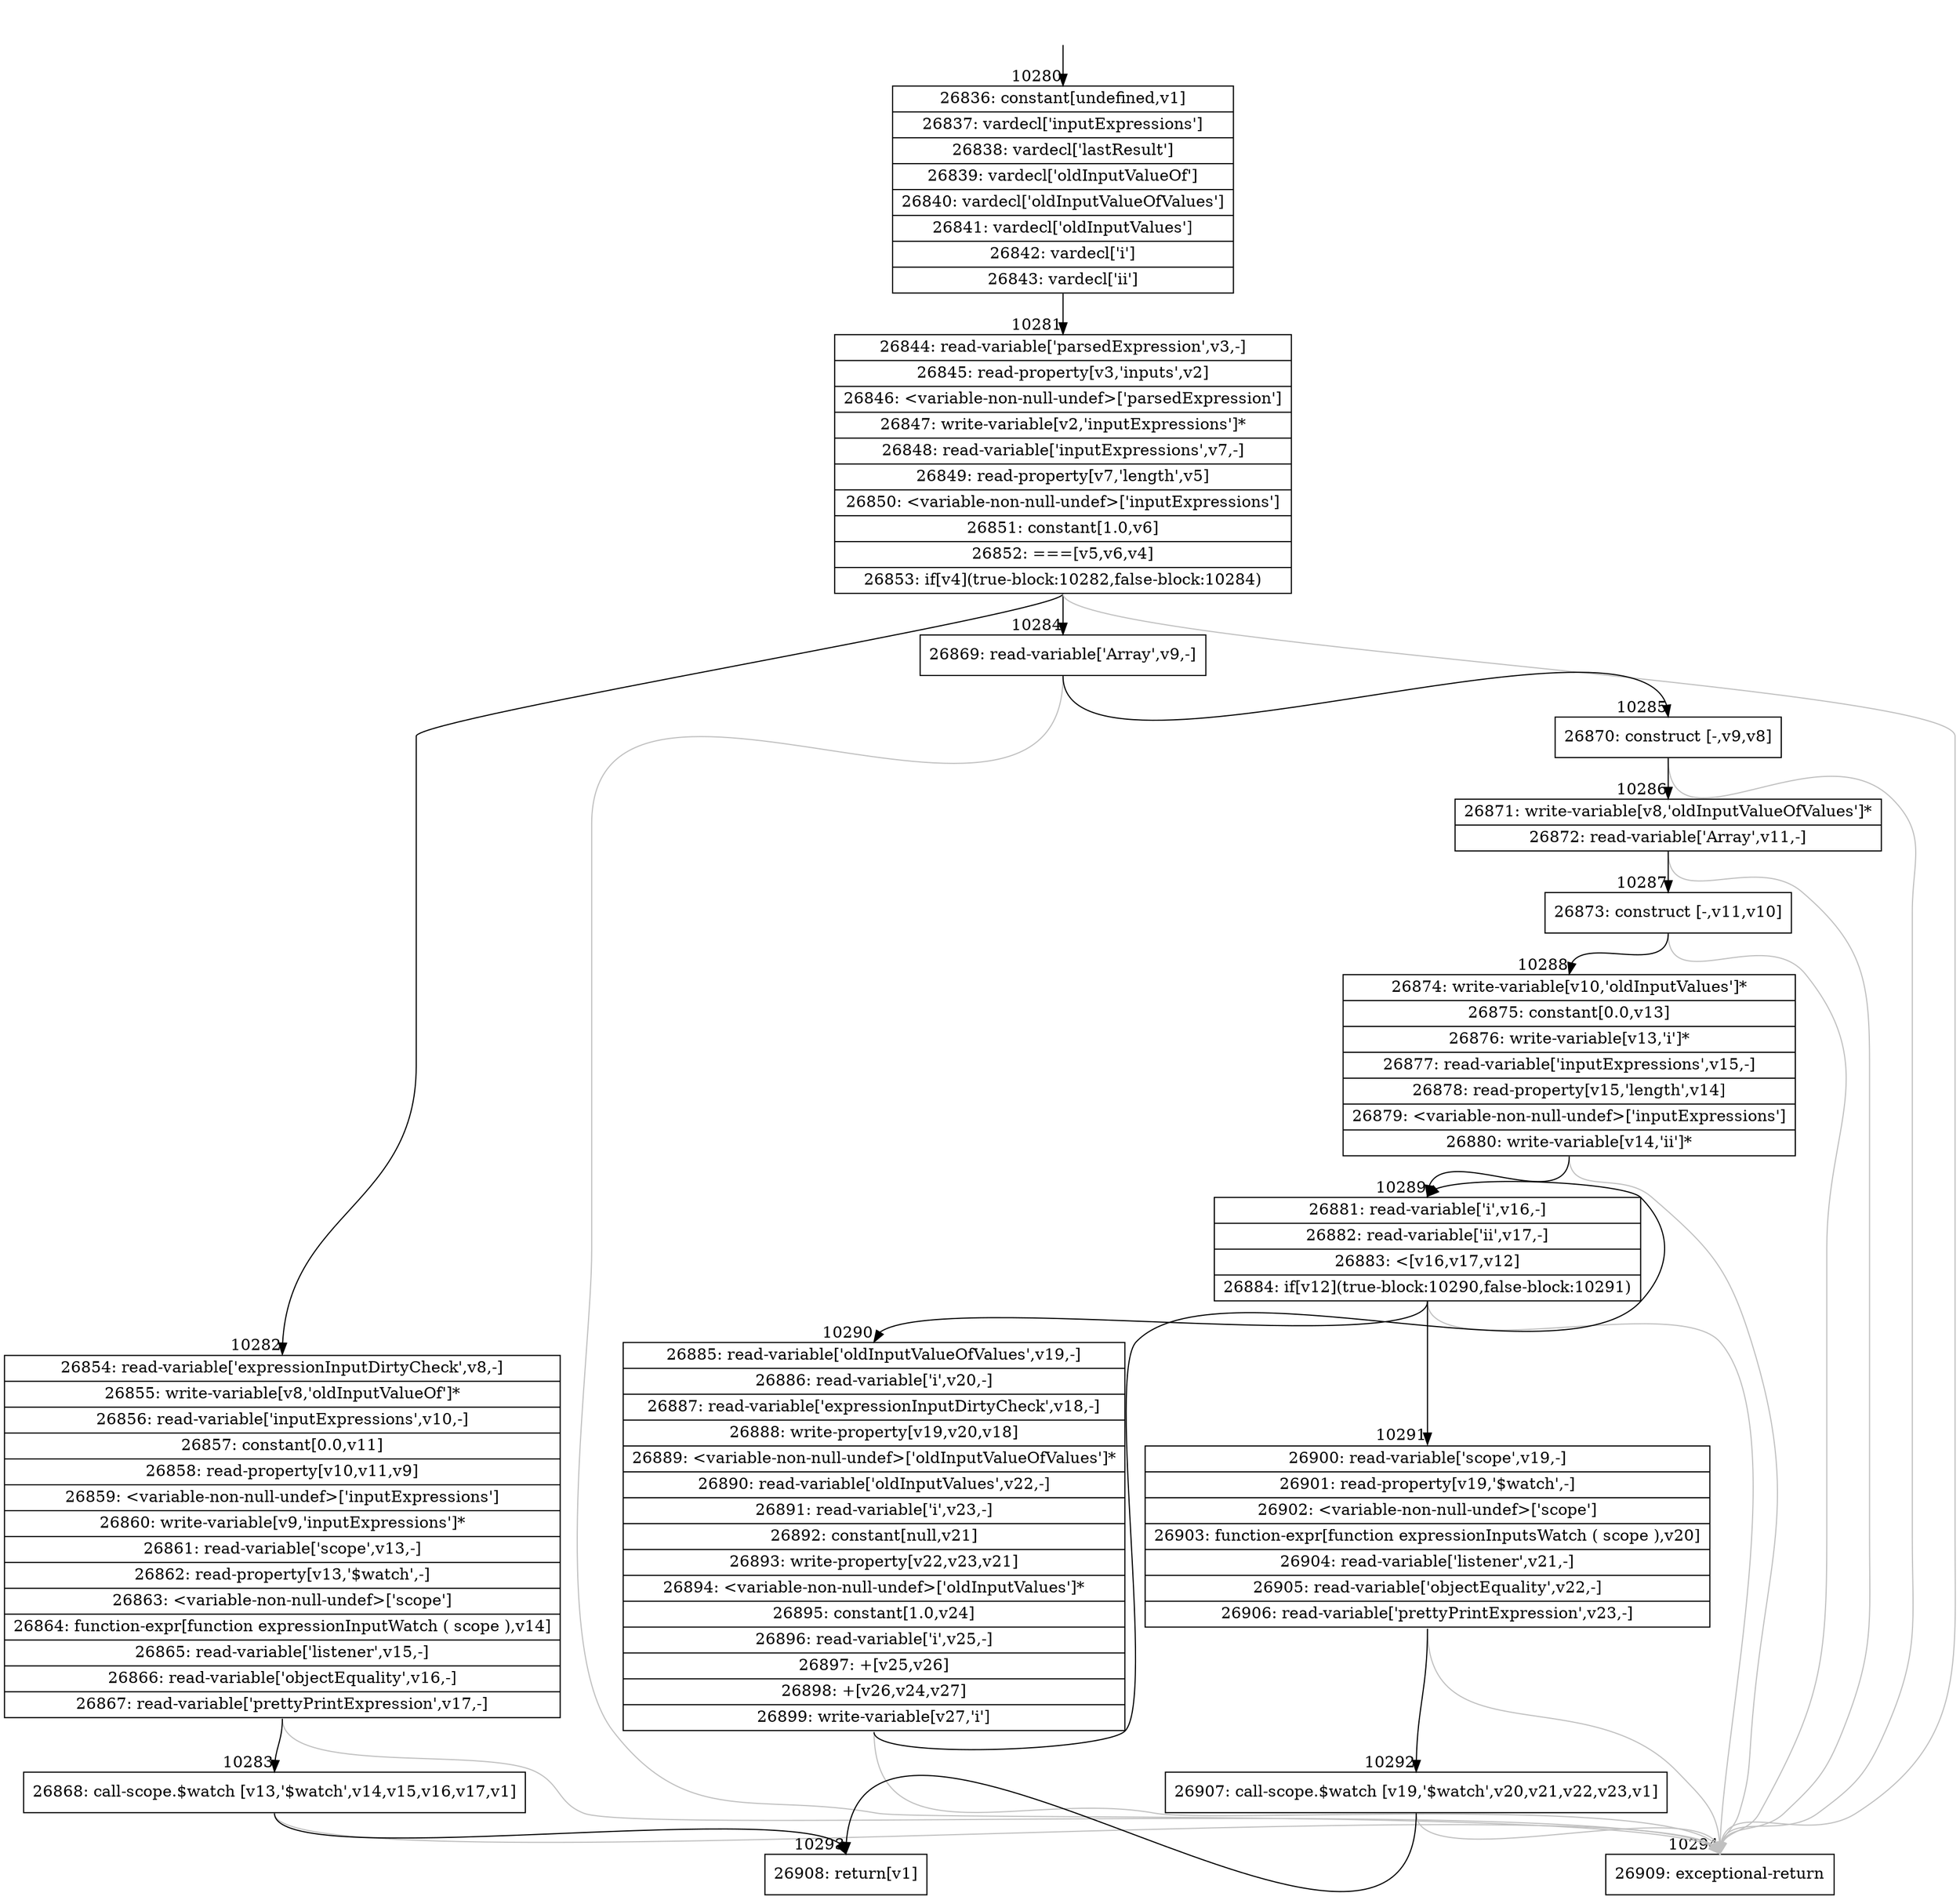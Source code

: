 digraph {
rankdir="TD"
BB_entry772[shape=none,label=""];
BB_entry772 -> BB10280 [tailport=s, headport=n, headlabel="    10280"]
BB10280 [shape=record label="{26836: constant[undefined,v1]|26837: vardecl['inputExpressions']|26838: vardecl['lastResult']|26839: vardecl['oldInputValueOf']|26840: vardecl['oldInputValueOfValues']|26841: vardecl['oldInputValues']|26842: vardecl['i']|26843: vardecl['ii']}" ] 
BB10280 -> BB10281 [tailport=s, headport=n, headlabel="      10281"]
BB10281 [shape=record label="{26844: read-variable['parsedExpression',v3,-]|26845: read-property[v3,'inputs',v2]|26846: \<variable-non-null-undef\>['parsedExpression']|26847: write-variable[v2,'inputExpressions']*|26848: read-variable['inputExpressions',v7,-]|26849: read-property[v7,'length',v5]|26850: \<variable-non-null-undef\>['inputExpressions']|26851: constant[1.0,v6]|26852: ===[v5,v6,v4]|26853: if[v4](true-block:10282,false-block:10284)}" ] 
BB10281 -> BB10282 [tailport=s, headport=n, headlabel="      10282"]
BB10281 -> BB10284 [tailport=s, headport=n, headlabel="      10284"]
BB10281 -> BB10294 [tailport=s, headport=n, color=gray, headlabel="      10294"]
BB10282 [shape=record label="{26854: read-variable['expressionInputDirtyCheck',v8,-]|26855: write-variable[v8,'oldInputValueOf']*|26856: read-variable['inputExpressions',v10,-]|26857: constant[0.0,v11]|26858: read-property[v10,v11,v9]|26859: \<variable-non-null-undef\>['inputExpressions']|26860: write-variable[v9,'inputExpressions']*|26861: read-variable['scope',v13,-]|26862: read-property[v13,'$watch',-]|26863: \<variable-non-null-undef\>['scope']|26864: function-expr[function expressionInputWatch ( scope ),v14]|26865: read-variable['listener',v15,-]|26866: read-variable['objectEquality',v16,-]|26867: read-variable['prettyPrintExpression',v17,-]}" ] 
BB10282 -> BB10283 [tailport=s, headport=n, headlabel="      10283"]
BB10282 -> BB10294 [tailport=s, headport=n, color=gray]
BB10283 [shape=record label="{26868: call-scope.$watch [v13,'$watch',v14,v15,v16,v17,v1]}" ] 
BB10283 -> BB10293 [tailport=s, headport=n, headlabel="      10293"]
BB10283 -> BB10294 [tailport=s, headport=n, color=gray]
BB10284 [shape=record label="{26869: read-variable['Array',v9,-]}" ] 
BB10284 -> BB10285 [tailport=s, headport=n, headlabel="      10285"]
BB10284 -> BB10294 [tailport=s, headport=n, color=gray]
BB10285 [shape=record label="{26870: construct [-,v9,v8]}" ] 
BB10285 -> BB10286 [tailport=s, headport=n, headlabel="      10286"]
BB10285 -> BB10294 [tailport=s, headport=n, color=gray]
BB10286 [shape=record label="{26871: write-variable[v8,'oldInputValueOfValues']*|26872: read-variable['Array',v11,-]}" ] 
BB10286 -> BB10287 [tailport=s, headport=n, headlabel="      10287"]
BB10286 -> BB10294 [tailport=s, headport=n, color=gray]
BB10287 [shape=record label="{26873: construct [-,v11,v10]}" ] 
BB10287 -> BB10288 [tailport=s, headport=n, headlabel="      10288"]
BB10287 -> BB10294 [tailport=s, headport=n, color=gray]
BB10288 [shape=record label="{26874: write-variable[v10,'oldInputValues']*|26875: constant[0.0,v13]|26876: write-variable[v13,'i']*|26877: read-variable['inputExpressions',v15,-]|26878: read-property[v15,'length',v14]|26879: \<variable-non-null-undef\>['inputExpressions']|26880: write-variable[v14,'ii']*}" ] 
BB10288 -> BB10289 [tailport=s, headport=n, headlabel="      10289"]
BB10288 -> BB10294 [tailport=s, headport=n, color=gray]
BB10289 [shape=record label="{26881: read-variable['i',v16,-]|26882: read-variable['ii',v17,-]|26883: \<[v16,v17,v12]|26884: if[v12](true-block:10290,false-block:10291)}" ] 
BB10289 -> BB10290 [tailport=s, headport=n, headlabel="      10290"]
BB10289 -> BB10291 [tailport=s, headport=n, headlabel="      10291"]
BB10289 -> BB10294 [tailport=s, headport=n, color=gray]
BB10290 [shape=record label="{26885: read-variable['oldInputValueOfValues',v19,-]|26886: read-variable['i',v20,-]|26887: read-variable['expressionInputDirtyCheck',v18,-]|26888: write-property[v19,v20,v18]|26889: \<variable-non-null-undef\>['oldInputValueOfValues']*|26890: read-variable['oldInputValues',v22,-]|26891: read-variable['i',v23,-]|26892: constant[null,v21]|26893: write-property[v22,v23,v21]|26894: \<variable-non-null-undef\>['oldInputValues']*|26895: constant[1.0,v24]|26896: read-variable['i',v25,-]|26897: +[v25,v26]|26898: +[v26,v24,v27]|26899: write-variable[v27,'i']}" ] 
BB10290 -> BB10289 [tailport=s, headport=n]
BB10290 -> BB10294 [tailport=s, headport=n, color=gray]
BB10291 [shape=record label="{26900: read-variable['scope',v19,-]|26901: read-property[v19,'$watch',-]|26902: \<variable-non-null-undef\>['scope']|26903: function-expr[function expressionInputsWatch ( scope ),v20]|26904: read-variable['listener',v21,-]|26905: read-variable['objectEquality',v22,-]|26906: read-variable['prettyPrintExpression',v23,-]}" ] 
BB10291 -> BB10292 [tailport=s, headport=n, headlabel="      10292"]
BB10291 -> BB10294 [tailport=s, headport=n, color=gray]
BB10292 [shape=record label="{26907: call-scope.$watch [v19,'$watch',v20,v21,v22,v23,v1]}" ] 
BB10292 -> BB10293 [tailport=s, headport=n]
BB10292 -> BB10294 [tailport=s, headport=n, color=gray]
BB10293 [shape=record label="{26908: return[v1]}" ] 
BB10294 [shape=record label="{26909: exceptional-return}" ] 
//#$~ 14161
}
